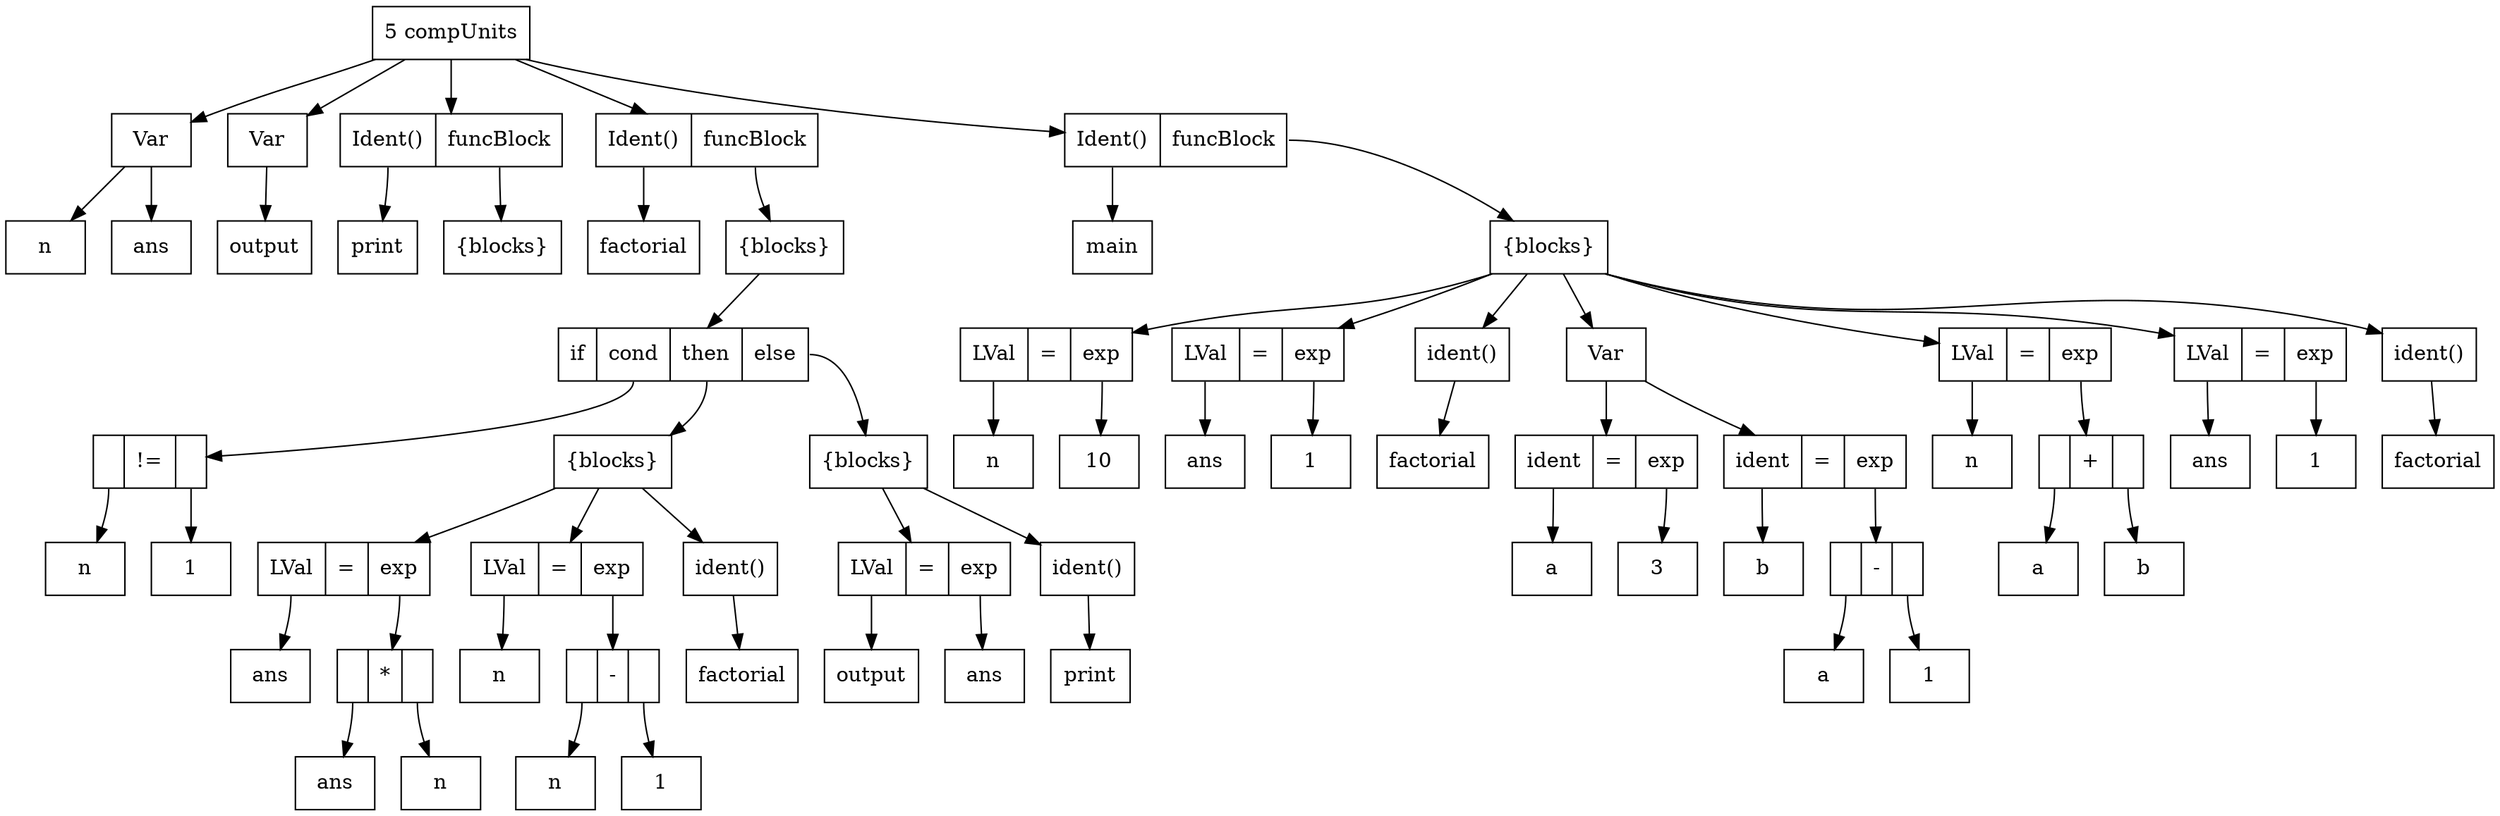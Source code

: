 digraph {
    node [shape = record];
    0 [label = "<0> 5 compUnits"];
    1 [label = "<0> Var"];
    2 [label = "<0> n"];
    1:0 -> 2;
    3 [label = "<0> ans"];
    1:0 -> 3;
    0:0 -> 1;
    4 [label = "<0> Var"];
    5 [label = "<0> output"];
    4:0 -> 5;
    0:0 -> 4;
    6 [label = "<0> Ident\(\)|<1> funcBlock"];
    7 [label = "<0> print"];
    8 [label = "<0> \{blocks\}"];
    6:0 -> 7;
    6:1 -> 8;
    0:0 -> 6;
    9 [label = "<0> Ident\(\)|<1> funcBlock"];
    10 [label = "<0> factorial"];
    11 [label = "<0> \{blocks\}"];
    12 [label = "<0> if|<1> cond|<2> then|<3> else"];
    13 [label = "<0>  |<1> !=|<2>  "];
    14 [label = "<0> n"];
    15 [label = "<0> 1"];
    13:0 -> 14;
    13:2 -> 15;
    16 [label = "<0> \{blocks\}"];
    17 [label = "<0> LVal|<1> =|<2> exp"];
    18 [label = "<0> ans"];
    19 [label = "<0>  |<1> *|<2>  "];
    20 [label = "<0> ans"];
    21 [label = "<0> n"];
    19:0 -> 20;
    19:2 -> 21;
    17:0 -> 18;
    17:2 -> 19;
    16:0 -> 17;
    22 [label = "<0> LVal|<1> =|<2> exp"];
    23 [label = "<0> n"];
    24 [label = "<0>  |<1> -|<2>  "];
    25 [label = "<0> n"];
    26 [label = "<0> 1"];
    24:0 -> 25;
    24:2 -> 26;
    22:0 -> 23;
    22:2 -> 24;
    16:0 -> 22;
    27 [label = "<0> ident\(\)"];
    28 [label = "<0> factorial"];
    27:0 -> 28;
    16:0 -> 27;
    29 [label = "<0> \{blocks\}"];
    30 [label = "<0> LVal|<1> =|<2> exp"];
    31 [label = "<0> output"];
    32 [label = "<0> ans"];
    30:0 -> 31;
    30:2 -> 32;
    29:0 -> 30;
    33 [label = "<0> ident\(\)"];
    34 [label = "<0> print"];
    33:0 -> 34;
    29:0 -> 33;
    12:1 -> 13;
    12:2 -> 16;
    12:3 -> 29;
    11:0 -> 12;
    9:0 -> 10;
    9:1 -> 11;
    0:0 -> 9;
    35 [label = "<0> Ident\(\)|<1> funcBlock"];
    36 [label = "<0> main"];
    37 [label = "<0> \{blocks\}"];
    38 [label = "<0> LVal|<1> =|<2> exp"];
    39 [label = "<0> n"];
    40 [label = "<0> 10"];
    38:0 -> 39;
    38:2 -> 40;
    37:0 -> 38;
    41 [label = "<0> LVal|<1> =|<2> exp"];
    42 [label = "<0> ans"];
    43 [label = "<0> 1"];
    41:0 -> 42;
    41:2 -> 43;
    37:0 -> 41;
    44 [label = "<0> ident\(\)"];
    45 [label = "<0> factorial"];
    44:0 -> 45;
    37:0 -> 44;
    46 [label = "<0> Var"];
    47 [label = "<0> ident|<1> =|<2> exp"];
    48 [label = "<0> a"];
    49 [label = "<0> 3"];
    47:0 -> 48;
    47:2 -> 49;
    46:0 -> 47;
    50 [label = "<0> ident|<1> =|<2> exp"];
    51 [label = "<0> b"];
    52 [label = "<0>  |<1> -|<2>  "];
    53 [label = "<0> a"];
    54 [label = "<0> 1"];
    52:0 -> 53;
    52:2 -> 54;
    50:0 -> 51;
    50:2 -> 52;
    46:0 -> 50;
    37:0 -> 46;
    55 [label = "<0> LVal|<1> =|<2> exp"];
    56 [label = "<0> n"];
    57 [label = "<0>  |<1> +|<2>  "];
    58 [label = "<0> a"];
    59 [label = "<0> b"];
    57:0 -> 58;
    57:2 -> 59;
    55:0 -> 56;
    55:2 -> 57;
    37:0 -> 55;
    60 [label = "<0> LVal|<1> =|<2> exp"];
    61 [label = "<0> ans"];
    62 [label = "<0> 1"];
    60:0 -> 61;
    60:2 -> 62;
    37:0 -> 60;
    63 [label = "<0> ident\(\)"];
    64 [label = "<0> factorial"];
    63:0 -> 64;
    37:0 -> 63;
    35:0 -> 36;
    35:1 -> 37;
    0:0 -> 35;
}